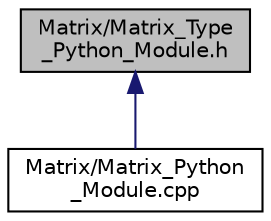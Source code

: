 digraph "Matrix/Matrix_Type_Python_Module.h"
{
 // INTERACTIVE_SVG=YES
 // LATEX_PDF_SIZE
  bgcolor="transparent";
  edge [fontname="Helvetica",fontsize="10",labelfontname="Helvetica",labelfontsize="10"];
  node [fontname="Helvetica",fontsize="10",shape=record];
  Node1 [label="Matrix/Matrix_Type\l_Python_Module.h",height=0.2,width=0.4,color="black", fillcolor="grey75", style="filled", fontcolor="black",tooltip="Python module for an matrix object in PySYCL."];
  Node1 -> Node2 [dir="back",color="midnightblue",fontsize="10",style="solid",fontname="Helvetica"];
  Node2 [label="Matrix/Matrix_Python\l_Module.cpp",height=0.2,width=0.4,color="black",URL="$_matrix___python___module_8cpp.html",tooltip="Python module for matrices in PySYCL."];
}
